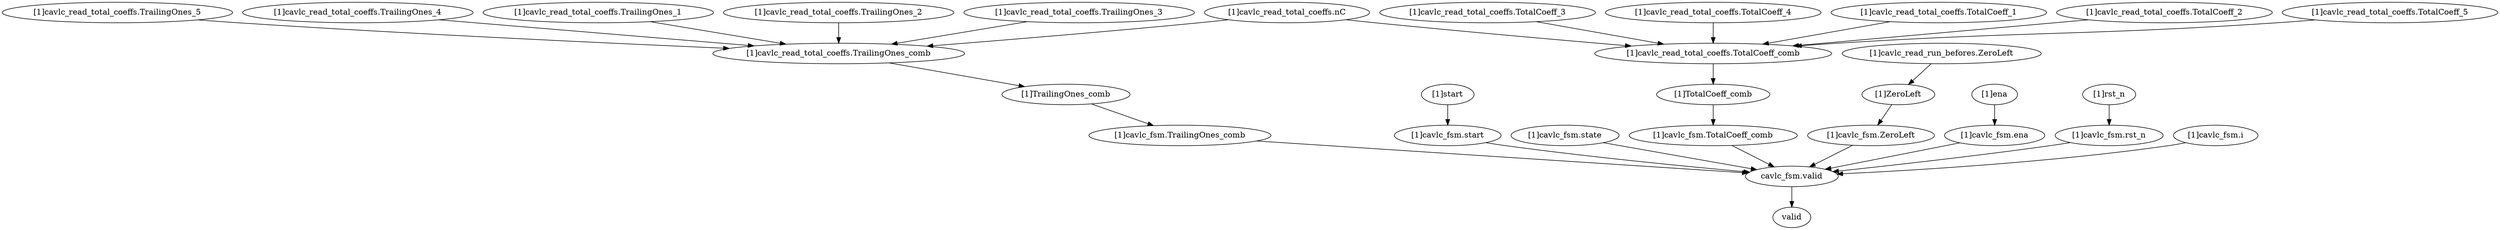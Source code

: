 strict digraph "" {
	"[1]cavlc_read_total_coeffs.TotalCoeff_3"	 [complexity=5,
		importance=0.0539381776533,
		rank=0.0107876355307];
	"[1]cavlc_read_total_coeffs.TotalCoeff_comb"	 [complexity=3,
		importance=0.0504028285713,
		rank=0.0168009428571];
	"[1]cavlc_read_total_coeffs.TotalCoeff_3" -> "[1]cavlc_read_total_coeffs.TotalCoeff_comb";
	"[1]cavlc_read_total_coeffs.TotalCoeff_4"	 [complexity=5,
		importance=0.0540706009707,
		rank=0.0108141201941];
	"[1]cavlc_read_total_coeffs.TotalCoeff_4" -> "[1]cavlc_read_total_coeffs.TotalCoeff_comb";
	"[1]cavlc_read_run_befores.ZeroLeft"	 [complexity=2,
		importance=0.0308715033182,
		rank=0.0154357516591];
	"[1]ZeroLeft"	 [complexity=2,
		importance=0.0202872885422,
		rank=0.0101436442711];
	"[1]cavlc_read_run_befores.ZeroLeft" -> "[1]ZeroLeft";
	"[1]cavlc_read_total_coeffs.TotalCoeff_1"	 [complexity=5,
		importance=0.0540579972843,
		rank=0.0108115994569];
	"[1]cavlc_read_total_coeffs.TotalCoeff_1" -> "[1]cavlc_read_total_coeffs.TotalCoeff_comb";
	"[1]cavlc_read_total_coeffs.TotalCoeff_2"	 [complexity=5,
		importance=0.0539825111747,
		rank=0.0107965022349];
	"[1]cavlc_read_total_coeffs.TotalCoeff_2" -> "[1]cavlc_read_total_coeffs.TotalCoeff_comb";
	"[1]start"	 [complexity=1,
		importance=0.0195359934737,
		rank=0.0195359934737];
	"[1]cavlc_fsm.start"	 [complexity=1,
		importance=0.0168304189431,
		rank=0.0168304189431];
	"[1]start" -> "[1]cavlc_fsm.start";
	"[1]cavlc_fsm.state"	 [complexity=1,
		importance=0.0627815279277,
		rank=0.0627815279277];
	"cavlc_fsm.valid"	 [complexity=0,
		importance=0.0134484404712,
		rank=0.0];
	"[1]cavlc_fsm.state" -> "cavlc_fsm.valid";
	"[1]TrailingOnes_comb"	 [complexity=2,
		importance=0.0247786731957,
		rank=0.0123893365979];
	"[1]cavlc_fsm.TrailingOnes_comb"	 [complexity=2,
		importance=0.0190290296415,
		rank=0.00951451482074];
	"[1]TrailingOnes_comb" -> "[1]cavlc_fsm.TrailingOnes_comb";
	"[1]cavlc_fsm.start" -> "cavlc_fsm.valid";
	"[1]cavlc_fsm.ZeroLeft"	 [complexity=2,
		importance=0.0175317906402,
		rank=0.00876589532012];
	"[1]ZeroLeft" -> "[1]cavlc_fsm.ZeroLeft";
	"[1]cavlc_read_total_coeffs.nC"	 [complexity=8,
		importance=0.910632892754,
		rank=0.113829111594];
	"[1]cavlc_read_total_coeffs.TrailingOnes_comb"	 [complexity=2,
		importance=0.0369543881,
		rank=0.01847719405];
	"[1]cavlc_read_total_coeffs.nC" -> "[1]cavlc_read_total_coeffs.TrailingOnes_comb";
	"[1]cavlc_read_total_coeffs.nC" -> "[1]cavlc_read_total_coeffs.TotalCoeff_comb";
	"[1]TotalCoeff_comb"	 [complexity=3,
		importance=0.0382271136669,
		rank=0.0127423712223];
	"[1]cavlc_fsm.TotalCoeff_comb"	 [complexity=3,
		importance=0.0324774701127,
		rank=0.0108258233709];
	"[1]TotalCoeff_comb" -> "[1]cavlc_fsm.TotalCoeff_comb";
	"[1]ena"	 [complexity=1,
		importance=0.0460270320513,
		rank=0.0460270320513];
	"[1]cavlc_fsm.ena"	 [complexity=1,
		importance=0.0433214575207,
		rank=0.0433214575207];
	"[1]ena" -> "[1]cavlc_fsm.ena";
	"[1]cavlc_fsm.TrailingOnes_comb" -> "cavlc_fsm.valid";
	valid	 [complexity=0,
		importance=0.00628640470406,
		rank=0.0];
	"[1]rst_n"	 [complexity=1,
		importance=0.0595431129166,
		rank=0.0595431129166];
	"[1]cavlc_fsm.rst_n"	 [complexity=1,
		importance=0.0568375383861,
		rank=0.0568375383861];
	"[1]rst_n" -> "[1]cavlc_fsm.rst_n";
	"[1]cavlc_read_total_coeffs.TotalCoeff_5"	 [complexity=5,
		importance=0.0540588560884,
		rank=0.0108117712177];
	"[1]cavlc_read_total_coeffs.TotalCoeff_5" -> "[1]cavlc_read_total_coeffs.TotalCoeff_comb";
	"[1]cavlc_fsm.rst_n" -> "cavlc_fsm.valid";
	"[1]cavlc_read_total_coeffs.TrailingOnes_5"	 [complexity=4,
		importance=0.0406104156172,
		rank=0.0101526039043];
	"[1]cavlc_read_total_coeffs.TrailingOnes_5" -> "[1]cavlc_read_total_coeffs.TrailingOnes_comb";
	"[1]cavlc_fsm.ena" -> "cavlc_fsm.valid";
	"[1]cavlc_fsm.i"	 [complexity=2,
		importance=0.0271855176833,
		rank=0.0135927588416];
	"[1]cavlc_fsm.i" -> "cavlc_fsm.valid";
	"[1]cavlc_fsm.ZeroLeft" -> "cavlc_fsm.valid";
	"[1]cavlc_read_total_coeffs.TrailingOnes_comb" -> "[1]TrailingOnes_comb";
	"[1]cavlc_fsm.TotalCoeff_comb" -> "cavlc_fsm.valid";
	"[1]cavlc_read_total_coeffs.TrailingOnes_4"	 [complexity=4,
		importance=0.0406221604995,
		rank=0.0101555401249];
	"[1]cavlc_read_total_coeffs.TrailingOnes_4" -> "[1]cavlc_read_total_coeffs.TrailingOnes_comb";
	"cavlc_fsm.valid" -> valid;
	"[1]cavlc_read_total_coeffs.TrailingOnes_1"	 [complexity=4,
		importance=0.0406095568131,
		rank=0.0101523892033];
	"[1]cavlc_read_total_coeffs.TrailingOnes_1" -> "[1]cavlc_read_total_coeffs.TrailingOnes_comb";
	"[1]cavlc_read_total_coeffs.TrailingOnes_2"	 [complexity=4,
		importance=0.0405340707035,
		rank=0.0101335176759];
	"[1]cavlc_read_total_coeffs.TrailingOnes_2" -> "[1]cavlc_read_total_coeffs.TrailingOnes_comb";
	"[1]cavlc_read_total_coeffs.TrailingOnes_3"	 [complexity=4,
		importance=0.0404897371821,
		rank=0.0101224342955];
	"[1]cavlc_read_total_coeffs.TrailingOnes_3" -> "[1]cavlc_read_total_coeffs.TrailingOnes_comb";
	"[1]cavlc_read_total_coeffs.TotalCoeff_comb" -> "[1]TotalCoeff_comb";
}
